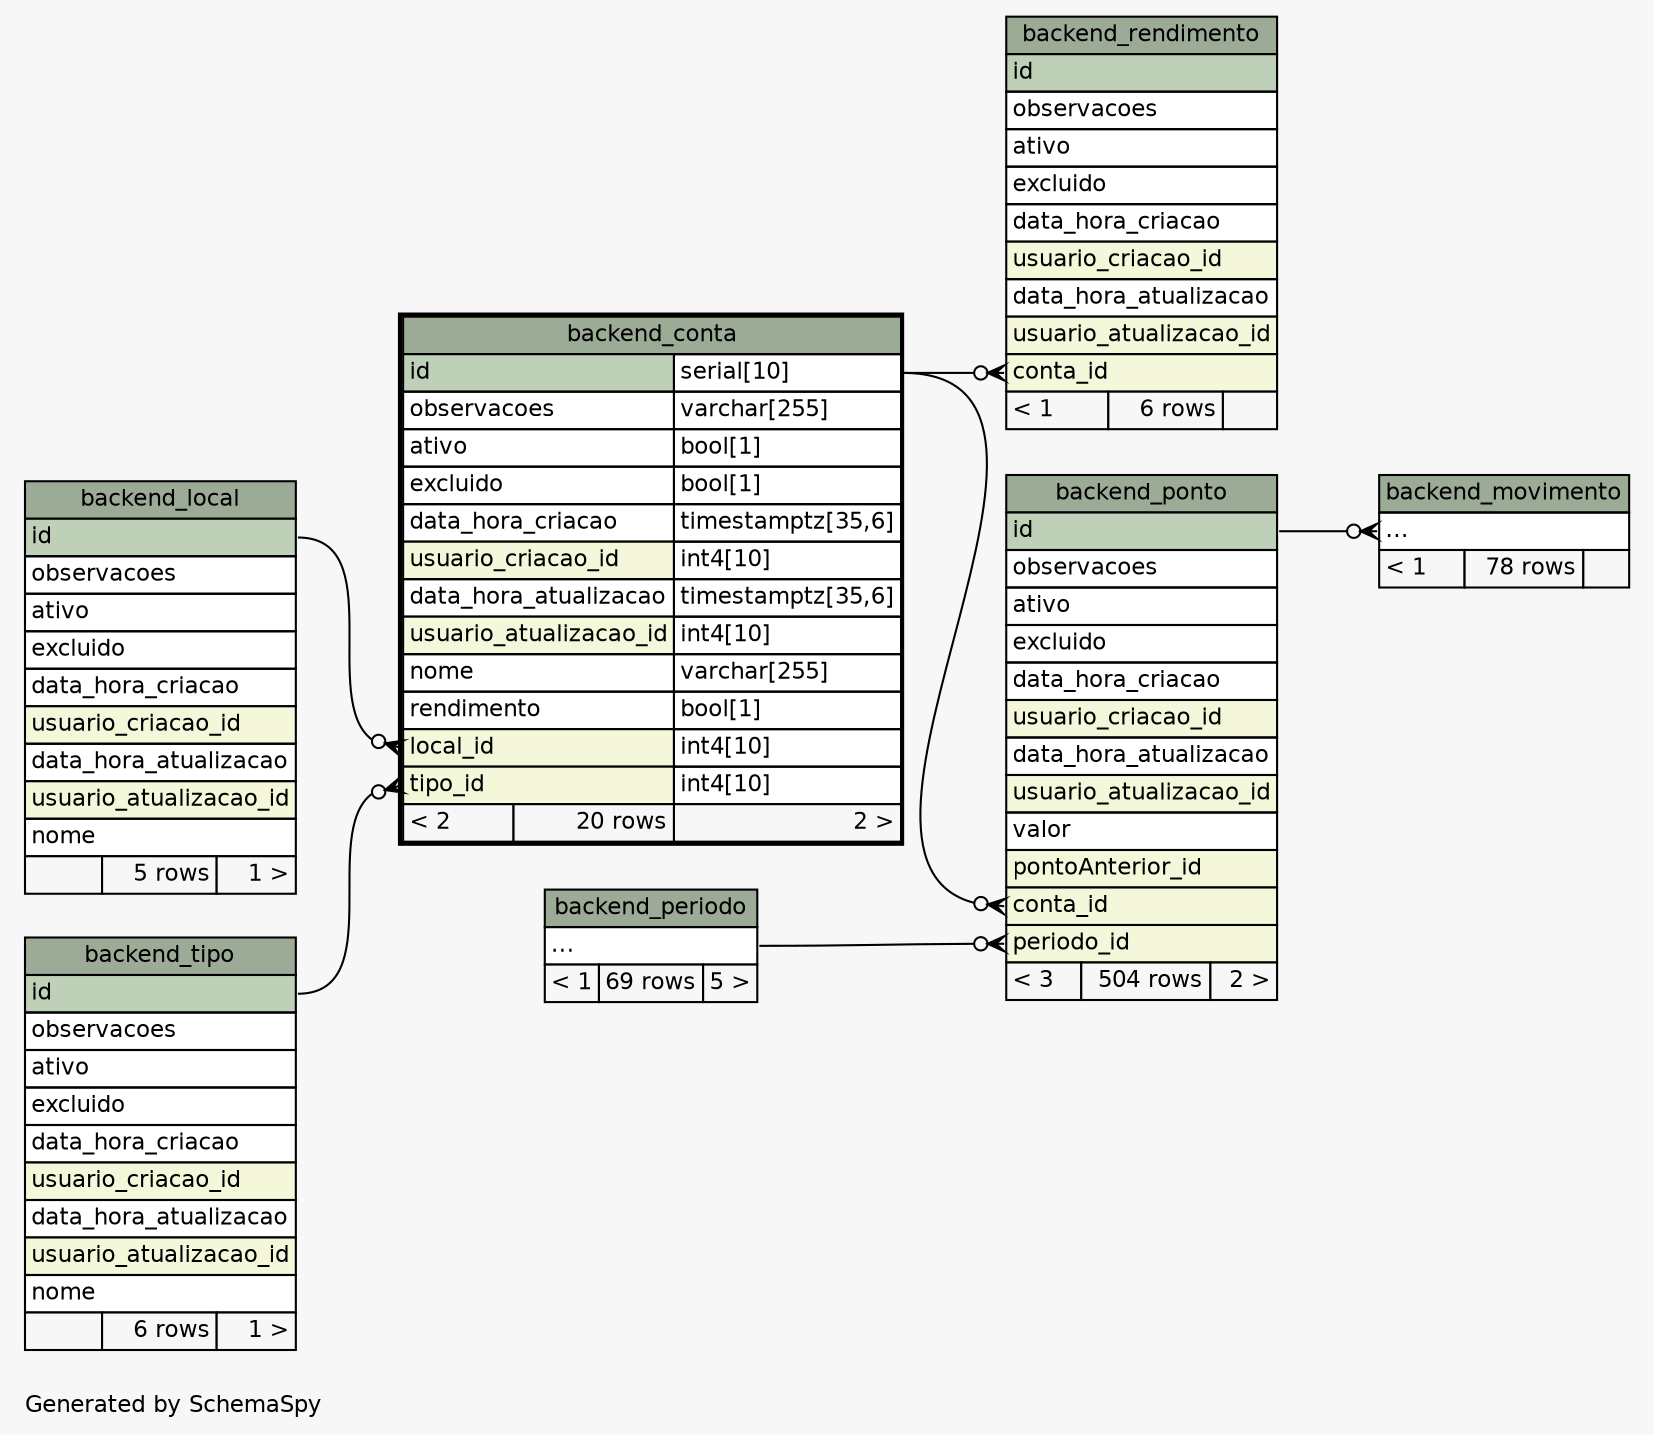 // dot 2.38.0 on Linux 4.4.0-31-generic
// SchemaSpy rev 590
digraph "twoDegreesRelationshipsDiagram" {
  graph [
    rankdir="RL"
    bgcolor="#f7f7f7"
    label="\nGenerated by SchemaSpy"
    labeljust="l"
    nodesep="0.18"
    ranksep="0.46"
    fontname="Helvetica"
    fontsize="11"
  ];
  node [
    fontname="Helvetica"
    fontsize="11"
    shape="plaintext"
  ];
  edge [
    arrowsize="0.8"
  ];
  "backend_conta":"local_id":w -> "backend_local":"id":e [arrowhead=none dir=back arrowtail=crowodot];
  "backend_conta":"tipo_id":w -> "backend_tipo":"id":e [arrowhead=none dir=back arrowtail=crowodot];
  "backend_movimento":"elipses":w -> "backend_ponto":"id":e [arrowhead=none dir=back arrowtail=crowodot];
  "backend_ponto":"conta_id":w -> "backend_conta":"id.type":e [arrowhead=none dir=back arrowtail=crowodot];
  "backend_ponto":"periodo_id":w -> "backend_periodo":"elipses":e [arrowhead=none dir=back arrowtail=crowodot];
  "backend_rendimento":"conta_id":w -> "backend_conta":"id.type":e [arrowhead=none dir=back arrowtail=crowodot];
  "backend_conta" [
    label=<
    <TABLE BORDER="2" CELLBORDER="1" CELLSPACING="0" BGCOLOR="#ffffff">
      <TR><TD COLSPAN="3" BGCOLOR="#9bab96" ALIGN="CENTER">backend_conta</TD></TR>
      <TR><TD PORT="id" COLSPAN="2" BGCOLOR="#bed1b8" ALIGN="LEFT">id</TD><TD PORT="id.type" ALIGN="LEFT">serial[10]</TD></TR>
      <TR><TD PORT="observacoes" COLSPAN="2" ALIGN="LEFT">observacoes</TD><TD PORT="observacoes.type" ALIGN="LEFT">varchar[255]</TD></TR>
      <TR><TD PORT="ativo" COLSPAN="2" ALIGN="LEFT">ativo</TD><TD PORT="ativo.type" ALIGN="LEFT">bool[1]</TD></TR>
      <TR><TD PORT="excluido" COLSPAN="2" ALIGN="LEFT">excluido</TD><TD PORT="excluido.type" ALIGN="LEFT">bool[1]</TD></TR>
      <TR><TD PORT="data_hora_criacao" COLSPAN="2" ALIGN="LEFT">data_hora_criacao</TD><TD PORT="data_hora_criacao.type" ALIGN="LEFT">timestamptz[35,6]</TD></TR>
      <TR><TD PORT="usuario_criacao_id" COLSPAN="2" BGCOLOR="#f4f7da" ALIGN="LEFT">usuario_criacao_id</TD><TD PORT="usuario_criacao_id.type" ALIGN="LEFT">int4[10]</TD></TR>
      <TR><TD PORT="data_hora_atualizacao" COLSPAN="2" ALIGN="LEFT">data_hora_atualizacao</TD><TD PORT="data_hora_atualizacao.type" ALIGN="LEFT">timestamptz[35,6]</TD></TR>
      <TR><TD PORT="usuario_atualizacao_id" COLSPAN="2" BGCOLOR="#f4f7da" ALIGN="LEFT">usuario_atualizacao_id</TD><TD PORT="usuario_atualizacao_id.type" ALIGN="LEFT">int4[10]</TD></TR>
      <TR><TD PORT="nome" COLSPAN="2" ALIGN="LEFT">nome</TD><TD PORT="nome.type" ALIGN="LEFT">varchar[255]</TD></TR>
      <TR><TD PORT="rendimento" COLSPAN="2" ALIGN="LEFT">rendimento</TD><TD PORT="rendimento.type" ALIGN="LEFT">bool[1]</TD></TR>
      <TR><TD PORT="local_id" COLSPAN="2" BGCOLOR="#f4f7da" ALIGN="LEFT">local_id</TD><TD PORT="local_id.type" ALIGN="LEFT">int4[10]</TD></TR>
      <TR><TD PORT="tipo_id" COLSPAN="2" BGCOLOR="#f4f7da" ALIGN="LEFT">tipo_id</TD><TD PORT="tipo_id.type" ALIGN="LEFT">int4[10]</TD></TR>
      <TR><TD ALIGN="LEFT" BGCOLOR="#f7f7f7">&lt; 2</TD><TD ALIGN="RIGHT" BGCOLOR="#f7f7f7">20 rows</TD><TD ALIGN="RIGHT" BGCOLOR="#f7f7f7">2 &gt;</TD></TR>
    </TABLE>>
    URL="backend_conta.html"
    tooltip="backend_conta"
  ];
  "backend_local" [
    label=<
    <TABLE BORDER="0" CELLBORDER="1" CELLSPACING="0" BGCOLOR="#ffffff">
      <TR><TD COLSPAN="3" BGCOLOR="#9bab96" ALIGN="CENTER">backend_local</TD></TR>
      <TR><TD PORT="id" COLSPAN="3" BGCOLOR="#bed1b8" ALIGN="LEFT">id</TD></TR>
      <TR><TD PORT="observacoes" COLSPAN="3" ALIGN="LEFT">observacoes</TD></TR>
      <TR><TD PORT="ativo" COLSPAN="3" ALIGN="LEFT">ativo</TD></TR>
      <TR><TD PORT="excluido" COLSPAN="3" ALIGN="LEFT">excluido</TD></TR>
      <TR><TD PORT="data_hora_criacao" COLSPAN="3" ALIGN="LEFT">data_hora_criacao</TD></TR>
      <TR><TD PORT="usuario_criacao_id" COLSPAN="3" BGCOLOR="#f4f7da" ALIGN="LEFT">usuario_criacao_id</TD></TR>
      <TR><TD PORT="data_hora_atualizacao" COLSPAN="3" ALIGN="LEFT">data_hora_atualizacao</TD></TR>
      <TR><TD PORT="usuario_atualizacao_id" COLSPAN="3" BGCOLOR="#f4f7da" ALIGN="LEFT">usuario_atualizacao_id</TD></TR>
      <TR><TD PORT="nome" COLSPAN="3" ALIGN="LEFT">nome</TD></TR>
      <TR><TD ALIGN="LEFT" BGCOLOR="#f7f7f7">  </TD><TD ALIGN="RIGHT" BGCOLOR="#f7f7f7">5 rows</TD><TD ALIGN="RIGHT" BGCOLOR="#f7f7f7">1 &gt;</TD></TR>
    </TABLE>>
    URL="backend_local.html"
    tooltip="backend_local"
  ];
  "backend_movimento" [
    label=<
    <TABLE BORDER="0" CELLBORDER="1" CELLSPACING="0" BGCOLOR="#ffffff">
      <TR><TD COLSPAN="3" BGCOLOR="#9bab96" ALIGN="CENTER">backend_movimento</TD></TR>
      <TR><TD PORT="elipses" COLSPAN="3" ALIGN="LEFT">...</TD></TR>
      <TR><TD ALIGN="LEFT" BGCOLOR="#f7f7f7">&lt; 1</TD><TD ALIGN="RIGHT" BGCOLOR="#f7f7f7">78 rows</TD><TD ALIGN="RIGHT" BGCOLOR="#f7f7f7">  </TD></TR>
    </TABLE>>
    URL="backend_movimento.html"
    tooltip="backend_movimento"
  ];
  "backend_periodo" [
    label=<
    <TABLE BORDER="0" CELLBORDER="1" CELLSPACING="0" BGCOLOR="#ffffff">
      <TR><TD COLSPAN="3" BGCOLOR="#9bab96" ALIGN="CENTER">backend_periodo</TD></TR>
      <TR><TD PORT="elipses" COLSPAN="3" ALIGN="LEFT">...</TD></TR>
      <TR><TD ALIGN="LEFT" BGCOLOR="#f7f7f7">&lt; 1</TD><TD ALIGN="RIGHT" BGCOLOR="#f7f7f7">69 rows</TD><TD ALIGN="RIGHT" BGCOLOR="#f7f7f7">5 &gt;</TD></TR>
    </TABLE>>
    URL="backend_periodo.html"
    tooltip="backend_periodo"
  ];
  "backend_ponto" [
    label=<
    <TABLE BORDER="0" CELLBORDER="1" CELLSPACING="0" BGCOLOR="#ffffff">
      <TR><TD COLSPAN="3" BGCOLOR="#9bab96" ALIGN="CENTER">backend_ponto</TD></TR>
      <TR><TD PORT="id" COLSPAN="3" BGCOLOR="#bed1b8" ALIGN="LEFT">id</TD></TR>
      <TR><TD PORT="observacoes" COLSPAN="3" ALIGN="LEFT">observacoes</TD></TR>
      <TR><TD PORT="ativo" COLSPAN="3" ALIGN="LEFT">ativo</TD></TR>
      <TR><TD PORT="excluido" COLSPAN="3" ALIGN="LEFT">excluido</TD></TR>
      <TR><TD PORT="data_hora_criacao" COLSPAN="3" ALIGN="LEFT">data_hora_criacao</TD></TR>
      <TR><TD PORT="usuario_criacao_id" COLSPAN="3" BGCOLOR="#f4f7da" ALIGN="LEFT">usuario_criacao_id</TD></TR>
      <TR><TD PORT="data_hora_atualizacao" COLSPAN="3" ALIGN="LEFT">data_hora_atualizacao</TD></TR>
      <TR><TD PORT="usuario_atualizacao_id" COLSPAN="3" BGCOLOR="#f4f7da" ALIGN="LEFT">usuario_atualizacao_id</TD></TR>
      <TR><TD PORT="valor" COLSPAN="3" ALIGN="LEFT">valor</TD></TR>
      <TR><TD PORT="pontoAnterior_id" COLSPAN="3" BGCOLOR="#f4f7da" ALIGN="LEFT">pontoAnterior_id</TD></TR>
      <TR><TD PORT="conta_id" COLSPAN="3" BGCOLOR="#f4f7da" ALIGN="LEFT">conta_id</TD></TR>
      <TR><TD PORT="periodo_id" COLSPAN="3" BGCOLOR="#f4f7da" ALIGN="LEFT">periodo_id</TD></TR>
      <TR><TD ALIGN="LEFT" BGCOLOR="#f7f7f7">&lt; 3</TD><TD ALIGN="RIGHT" BGCOLOR="#f7f7f7">504 rows</TD><TD ALIGN="RIGHT" BGCOLOR="#f7f7f7">2 &gt;</TD></TR>
    </TABLE>>
    URL="backend_ponto.html"
    tooltip="backend_ponto"
  ];
  "backend_rendimento" [
    label=<
    <TABLE BORDER="0" CELLBORDER="1" CELLSPACING="0" BGCOLOR="#ffffff">
      <TR><TD COLSPAN="3" BGCOLOR="#9bab96" ALIGN="CENTER">backend_rendimento</TD></TR>
      <TR><TD PORT="id" COLSPAN="3" BGCOLOR="#bed1b8" ALIGN="LEFT">id</TD></TR>
      <TR><TD PORT="observacoes" COLSPAN="3" ALIGN="LEFT">observacoes</TD></TR>
      <TR><TD PORT="ativo" COLSPAN="3" ALIGN="LEFT">ativo</TD></TR>
      <TR><TD PORT="excluido" COLSPAN="3" ALIGN="LEFT">excluido</TD></TR>
      <TR><TD PORT="data_hora_criacao" COLSPAN="3" ALIGN="LEFT">data_hora_criacao</TD></TR>
      <TR><TD PORT="usuario_criacao_id" COLSPAN="3" BGCOLOR="#f4f7da" ALIGN="LEFT">usuario_criacao_id</TD></TR>
      <TR><TD PORT="data_hora_atualizacao" COLSPAN="3" ALIGN="LEFT">data_hora_atualizacao</TD></TR>
      <TR><TD PORT="usuario_atualizacao_id" COLSPAN="3" BGCOLOR="#f4f7da" ALIGN="LEFT">usuario_atualizacao_id</TD></TR>
      <TR><TD PORT="conta_id" COLSPAN="3" BGCOLOR="#f4f7da" ALIGN="LEFT">conta_id</TD></TR>
      <TR><TD ALIGN="LEFT" BGCOLOR="#f7f7f7">&lt; 1</TD><TD ALIGN="RIGHT" BGCOLOR="#f7f7f7">6 rows</TD><TD ALIGN="RIGHT" BGCOLOR="#f7f7f7">  </TD></TR>
    </TABLE>>
    URL="backend_rendimento.html"
    tooltip="backend_rendimento"
  ];
  "backend_tipo" [
    label=<
    <TABLE BORDER="0" CELLBORDER="1" CELLSPACING="0" BGCOLOR="#ffffff">
      <TR><TD COLSPAN="3" BGCOLOR="#9bab96" ALIGN="CENTER">backend_tipo</TD></TR>
      <TR><TD PORT="id" COLSPAN="3" BGCOLOR="#bed1b8" ALIGN="LEFT">id</TD></TR>
      <TR><TD PORT="observacoes" COLSPAN="3" ALIGN="LEFT">observacoes</TD></TR>
      <TR><TD PORT="ativo" COLSPAN="3" ALIGN="LEFT">ativo</TD></TR>
      <TR><TD PORT="excluido" COLSPAN="3" ALIGN="LEFT">excluido</TD></TR>
      <TR><TD PORT="data_hora_criacao" COLSPAN="3" ALIGN="LEFT">data_hora_criacao</TD></TR>
      <TR><TD PORT="usuario_criacao_id" COLSPAN="3" BGCOLOR="#f4f7da" ALIGN="LEFT">usuario_criacao_id</TD></TR>
      <TR><TD PORT="data_hora_atualizacao" COLSPAN="3" ALIGN="LEFT">data_hora_atualizacao</TD></TR>
      <TR><TD PORT="usuario_atualizacao_id" COLSPAN="3" BGCOLOR="#f4f7da" ALIGN="LEFT">usuario_atualizacao_id</TD></TR>
      <TR><TD PORT="nome" COLSPAN="3" ALIGN="LEFT">nome</TD></TR>
      <TR><TD ALIGN="LEFT" BGCOLOR="#f7f7f7">  </TD><TD ALIGN="RIGHT" BGCOLOR="#f7f7f7">6 rows</TD><TD ALIGN="RIGHT" BGCOLOR="#f7f7f7">1 &gt;</TD></TR>
    </TABLE>>
    URL="backend_tipo.html"
    tooltip="backend_tipo"
  ];
}
